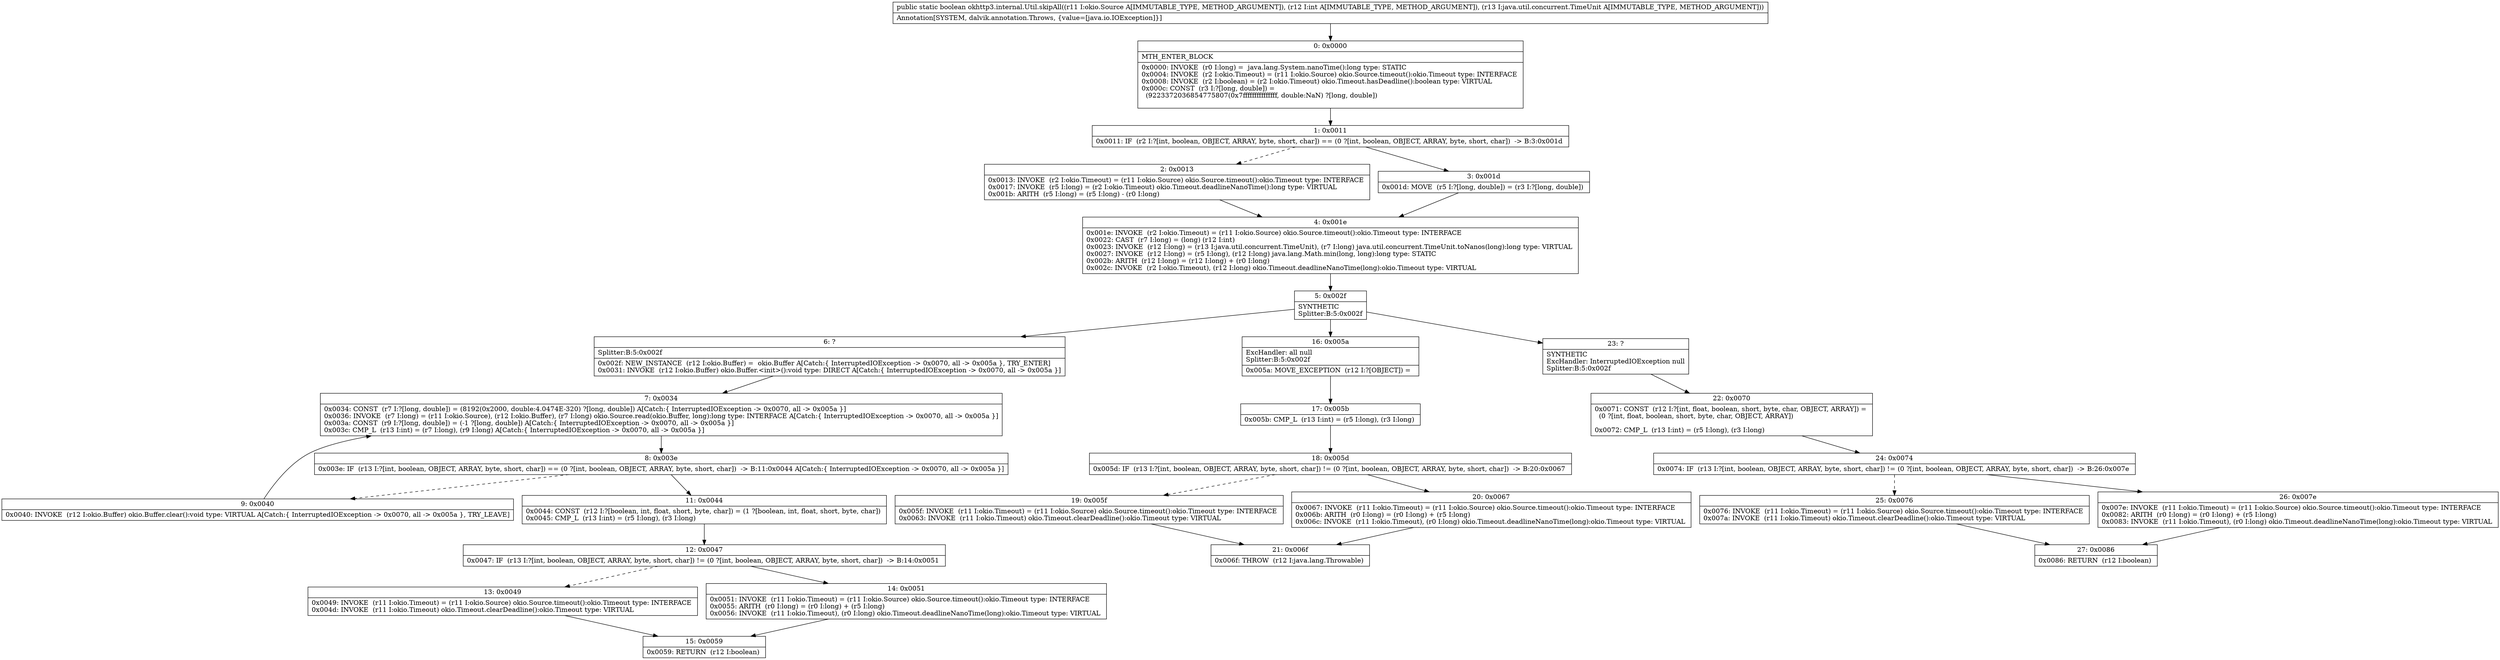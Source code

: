 digraph "CFG forokhttp3.internal.Util.skipAll(Lokio\/Source;ILjava\/util\/concurrent\/TimeUnit;)Z" {
Node_0 [shape=record,label="{0\:\ 0x0000|MTH_ENTER_BLOCK\l|0x0000: INVOKE  (r0 I:long) =  java.lang.System.nanoTime():long type: STATIC \l0x0004: INVOKE  (r2 I:okio.Timeout) = (r11 I:okio.Source) okio.Source.timeout():okio.Timeout type: INTERFACE \l0x0008: INVOKE  (r2 I:boolean) = (r2 I:okio.Timeout) okio.Timeout.hasDeadline():boolean type: VIRTUAL \l0x000c: CONST  (r3 I:?[long, double]) = \l  (9223372036854775807(0x7fffffffffffffff, double:NaN) ?[long, double])\l \l}"];
Node_1 [shape=record,label="{1\:\ 0x0011|0x0011: IF  (r2 I:?[int, boolean, OBJECT, ARRAY, byte, short, char]) == (0 ?[int, boolean, OBJECT, ARRAY, byte, short, char])  \-\> B:3:0x001d \l}"];
Node_2 [shape=record,label="{2\:\ 0x0013|0x0013: INVOKE  (r2 I:okio.Timeout) = (r11 I:okio.Source) okio.Source.timeout():okio.Timeout type: INTERFACE \l0x0017: INVOKE  (r5 I:long) = (r2 I:okio.Timeout) okio.Timeout.deadlineNanoTime():long type: VIRTUAL \l0x001b: ARITH  (r5 I:long) = (r5 I:long) \- (r0 I:long) \l}"];
Node_3 [shape=record,label="{3\:\ 0x001d|0x001d: MOVE  (r5 I:?[long, double]) = (r3 I:?[long, double]) \l}"];
Node_4 [shape=record,label="{4\:\ 0x001e|0x001e: INVOKE  (r2 I:okio.Timeout) = (r11 I:okio.Source) okio.Source.timeout():okio.Timeout type: INTERFACE \l0x0022: CAST  (r7 I:long) = (long) (r12 I:int) \l0x0023: INVOKE  (r12 I:long) = (r13 I:java.util.concurrent.TimeUnit), (r7 I:long) java.util.concurrent.TimeUnit.toNanos(long):long type: VIRTUAL \l0x0027: INVOKE  (r12 I:long) = (r5 I:long), (r12 I:long) java.lang.Math.min(long, long):long type: STATIC \l0x002b: ARITH  (r12 I:long) = (r12 I:long) + (r0 I:long) \l0x002c: INVOKE  (r2 I:okio.Timeout), (r12 I:long) okio.Timeout.deadlineNanoTime(long):okio.Timeout type: VIRTUAL \l}"];
Node_5 [shape=record,label="{5\:\ 0x002f|SYNTHETIC\lSplitter:B:5:0x002f\l}"];
Node_6 [shape=record,label="{6\:\ ?|Splitter:B:5:0x002f\l|0x002f: NEW_INSTANCE  (r12 I:okio.Buffer) =  okio.Buffer A[Catch:\{ InterruptedIOException \-\> 0x0070, all \-\> 0x005a \}, TRY_ENTER]\l0x0031: INVOKE  (r12 I:okio.Buffer) okio.Buffer.\<init\>():void type: DIRECT A[Catch:\{ InterruptedIOException \-\> 0x0070, all \-\> 0x005a \}]\l}"];
Node_7 [shape=record,label="{7\:\ 0x0034|0x0034: CONST  (r7 I:?[long, double]) = (8192(0x2000, double:4.0474E\-320) ?[long, double]) A[Catch:\{ InterruptedIOException \-\> 0x0070, all \-\> 0x005a \}]\l0x0036: INVOKE  (r7 I:long) = (r11 I:okio.Source), (r12 I:okio.Buffer), (r7 I:long) okio.Source.read(okio.Buffer, long):long type: INTERFACE A[Catch:\{ InterruptedIOException \-\> 0x0070, all \-\> 0x005a \}]\l0x003a: CONST  (r9 I:?[long, double]) = (\-1 ?[long, double]) A[Catch:\{ InterruptedIOException \-\> 0x0070, all \-\> 0x005a \}]\l0x003c: CMP_L  (r13 I:int) = (r7 I:long), (r9 I:long) A[Catch:\{ InterruptedIOException \-\> 0x0070, all \-\> 0x005a \}]\l}"];
Node_8 [shape=record,label="{8\:\ 0x003e|0x003e: IF  (r13 I:?[int, boolean, OBJECT, ARRAY, byte, short, char]) == (0 ?[int, boolean, OBJECT, ARRAY, byte, short, char])  \-\> B:11:0x0044 A[Catch:\{ InterruptedIOException \-\> 0x0070, all \-\> 0x005a \}]\l}"];
Node_9 [shape=record,label="{9\:\ 0x0040|0x0040: INVOKE  (r12 I:okio.Buffer) okio.Buffer.clear():void type: VIRTUAL A[Catch:\{ InterruptedIOException \-\> 0x0070, all \-\> 0x005a \}, TRY_LEAVE]\l}"];
Node_11 [shape=record,label="{11\:\ 0x0044|0x0044: CONST  (r12 I:?[boolean, int, float, short, byte, char]) = (1 ?[boolean, int, float, short, byte, char]) \l0x0045: CMP_L  (r13 I:int) = (r5 I:long), (r3 I:long) \l}"];
Node_12 [shape=record,label="{12\:\ 0x0047|0x0047: IF  (r13 I:?[int, boolean, OBJECT, ARRAY, byte, short, char]) != (0 ?[int, boolean, OBJECT, ARRAY, byte, short, char])  \-\> B:14:0x0051 \l}"];
Node_13 [shape=record,label="{13\:\ 0x0049|0x0049: INVOKE  (r11 I:okio.Timeout) = (r11 I:okio.Source) okio.Source.timeout():okio.Timeout type: INTERFACE \l0x004d: INVOKE  (r11 I:okio.Timeout) okio.Timeout.clearDeadline():okio.Timeout type: VIRTUAL \l}"];
Node_14 [shape=record,label="{14\:\ 0x0051|0x0051: INVOKE  (r11 I:okio.Timeout) = (r11 I:okio.Source) okio.Source.timeout():okio.Timeout type: INTERFACE \l0x0055: ARITH  (r0 I:long) = (r0 I:long) + (r5 I:long) \l0x0056: INVOKE  (r11 I:okio.Timeout), (r0 I:long) okio.Timeout.deadlineNanoTime(long):okio.Timeout type: VIRTUAL \l}"];
Node_15 [shape=record,label="{15\:\ 0x0059|0x0059: RETURN  (r12 I:boolean) \l}"];
Node_16 [shape=record,label="{16\:\ 0x005a|ExcHandler: all null\lSplitter:B:5:0x002f\l|0x005a: MOVE_EXCEPTION  (r12 I:?[OBJECT]) =  \l}"];
Node_17 [shape=record,label="{17\:\ 0x005b|0x005b: CMP_L  (r13 I:int) = (r5 I:long), (r3 I:long) \l}"];
Node_18 [shape=record,label="{18\:\ 0x005d|0x005d: IF  (r13 I:?[int, boolean, OBJECT, ARRAY, byte, short, char]) != (0 ?[int, boolean, OBJECT, ARRAY, byte, short, char])  \-\> B:20:0x0067 \l}"];
Node_19 [shape=record,label="{19\:\ 0x005f|0x005f: INVOKE  (r11 I:okio.Timeout) = (r11 I:okio.Source) okio.Source.timeout():okio.Timeout type: INTERFACE \l0x0063: INVOKE  (r11 I:okio.Timeout) okio.Timeout.clearDeadline():okio.Timeout type: VIRTUAL \l}"];
Node_20 [shape=record,label="{20\:\ 0x0067|0x0067: INVOKE  (r11 I:okio.Timeout) = (r11 I:okio.Source) okio.Source.timeout():okio.Timeout type: INTERFACE \l0x006b: ARITH  (r0 I:long) = (r0 I:long) + (r5 I:long) \l0x006c: INVOKE  (r11 I:okio.Timeout), (r0 I:long) okio.Timeout.deadlineNanoTime(long):okio.Timeout type: VIRTUAL \l}"];
Node_21 [shape=record,label="{21\:\ 0x006f|0x006f: THROW  (r12 I:java.lang.Throwable) \l}"];
Node_22 [shape=record,label="{22\:\ 0x0070|0x0071: CONST  (r12 I:?[int, float, boolean, short, byte, char, OBJECT, ARRAY]) = \l  (0 ?[int, float, boolean, short, byte, char, OBJECT, ARRAY])\l \l0x0072: CMP_L  (r13 I:int) = (r5 I:long), (r3 I:long) \l}"];
Node_23 [shape=record,label="{23\:\ ?|SYNTHETIC\lExcHandler: InterruptedIOException null\lSplitter:B:5:0x002f\l}"];
Node_24 [shape=record,label="{24\:\ 0x0074|0x0074: IF  (r13 I:?[int, boolean, OBJECT, ARRAY, byte, short, char]) != (0 ?[int, boolean, OBJECT, ARRAY, byte, short, char])  \-\> B:26:0x007e \l}"];
Node_25 [shape=record,label="{25\:\ 0x0076|0x0076: INVOKE  (r11 I:okio.Timeout) = (r11 I:okio.Source) okio.Source.timeout():okio.Timeout type: INTERFACE \l0x007a: INVOKE  (r11 I:okio.Timeout) okio.Timeout.clearDeadline():okio.Timeout type: VIRTUAL \l}"];
Node_26 [shape=record,label="{26\:\ 0x007e|0x007e: INVOKE  (r11 I:okio.Timeout) = (r11 I:okio.Source) okio.Source.timeout():okio.Timeout type: INTERFACE \l0x0082: ARITH  (r0 I:long) = (r0 I:long) + (r5 I:long) \l0x0083: INVOKE  (r11 I:okio.Timeout), (r0 I:long) okio.Timeout.deadlineNanoTime(long):okio.Timeout type: VIRTUAL \l}"];
Node_27 [shape=record,label="{27\:\ 0x0086|0x0086: RETURN  (r12 I:boolean) \l}"];
MethodNode[shape=record,label="{public static boolean okhttp3.internal.Util.skipAll((r11 I:okio.Source A[IMMUTABLE_TYPE, METHOD_ARGUMENT]), (r12 I:int A[IMMUTABLE_TYPE, METHOD_ARGUMENT]), (r13 I:java.util.concurrent.TimeUnit A[IMMUTABLE_TYPE, METHOD_ARGUMENT]))  | Annotation[SYSTEM, dalvik.annotation.Throws, \{value=[java.io.IOException]\}]\l}"];
MethodNode -> Node_0;
Node_0 -> Node_1;
Node_1 -> Node_2[style=dashed];
Node_1 -> Node_3;
Node_2 -> Node_4;
Node_3 -> Node_4;
Node_4 -> Node_5;
Node_5 -> Node_6;
Node_5 -> Node_23;
Node_5 -> Node_16;
Node_6 -> Node_7;
Node_7 -> Node_8;
Node_8 -> Node_9[style=dashed];
Node_8 -> Node_11;
Node_9 -> Node_7;
Node_11 -> Node_12;
Node_12 -> Node_13[style=dashed];
Node_12 -> Node_14;
Node_13 -> Node_15;
Node_14 -> Node_15;
Node_16 -> Node_17;
Node_17 -> Node_18;
Node_18 -> Node_19[style=dashed];
Node_18 -> Node_20;
Node_19 -> Node_21;
Node_20 -> Node_21;
Node_22 -> Node_24;
Node_23 -> Node_22;
Node_24 -> Node_25[style=dashed];
Node_24 -> Node_26;
Node_25 -> Node_27;
Node_26 -> Node_27;
}

